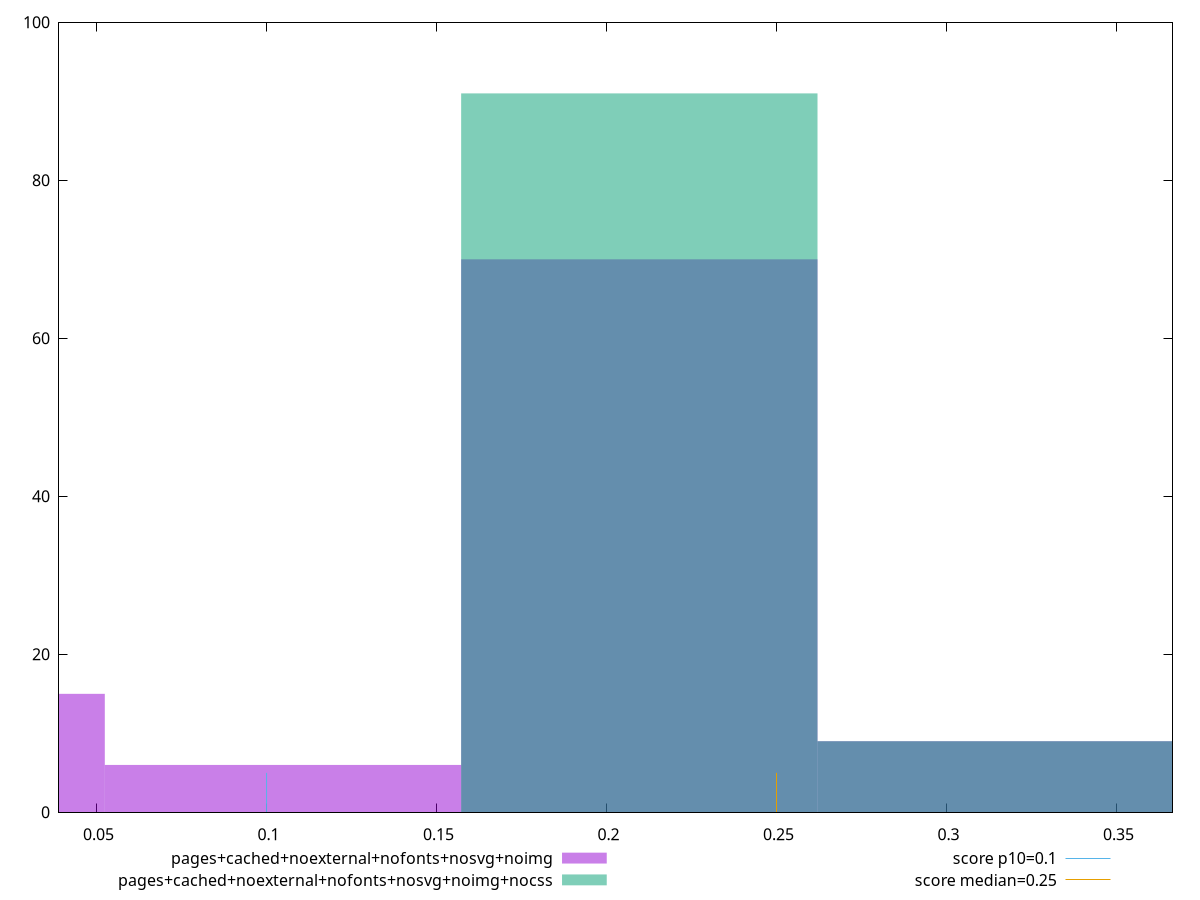 reset

$pagesCachedNoexternalNofontsNosvgNoimg <<EOF
0.20964478620710011 70
0.31446717931065016 9
0 15
0.10482239310355006 6
EOF

$pagesCachedNoexternalNofontsNosvgNoimgNocss <<EOF
0.20964478620710011 91
0.31446717931065016 9
EOF

set key outside below
set boxwidth 0.10482239310355006
set xrange [0.0389404296875:0.3664786512586805]
set yrange [0:100]
set style fill transparent solid 0.5 noborder

set parametric
set terminal svg size 640, 500 enhanced background rgb 'white'
set output "report_00007_2020-12-11T15:55:29.892Z/cumulative-layout-shift/comparison/histogram/11_vs_12.svg"

plot $pagesCachedNoexternalNofontsNosvgNoimg title "pages+cached+noexternal+nofonts+nosvg+noimg" with boxes, \
     $pagesCachedNoexternalNofontsNosvgNoimgNocss title "pages+cached+noexternal+nofonts+nosvg+noimg+nocss" with boxes, \
     0.1,t title "score p10=0.1", \
     0.25,t title "score median=0.25"

reset
